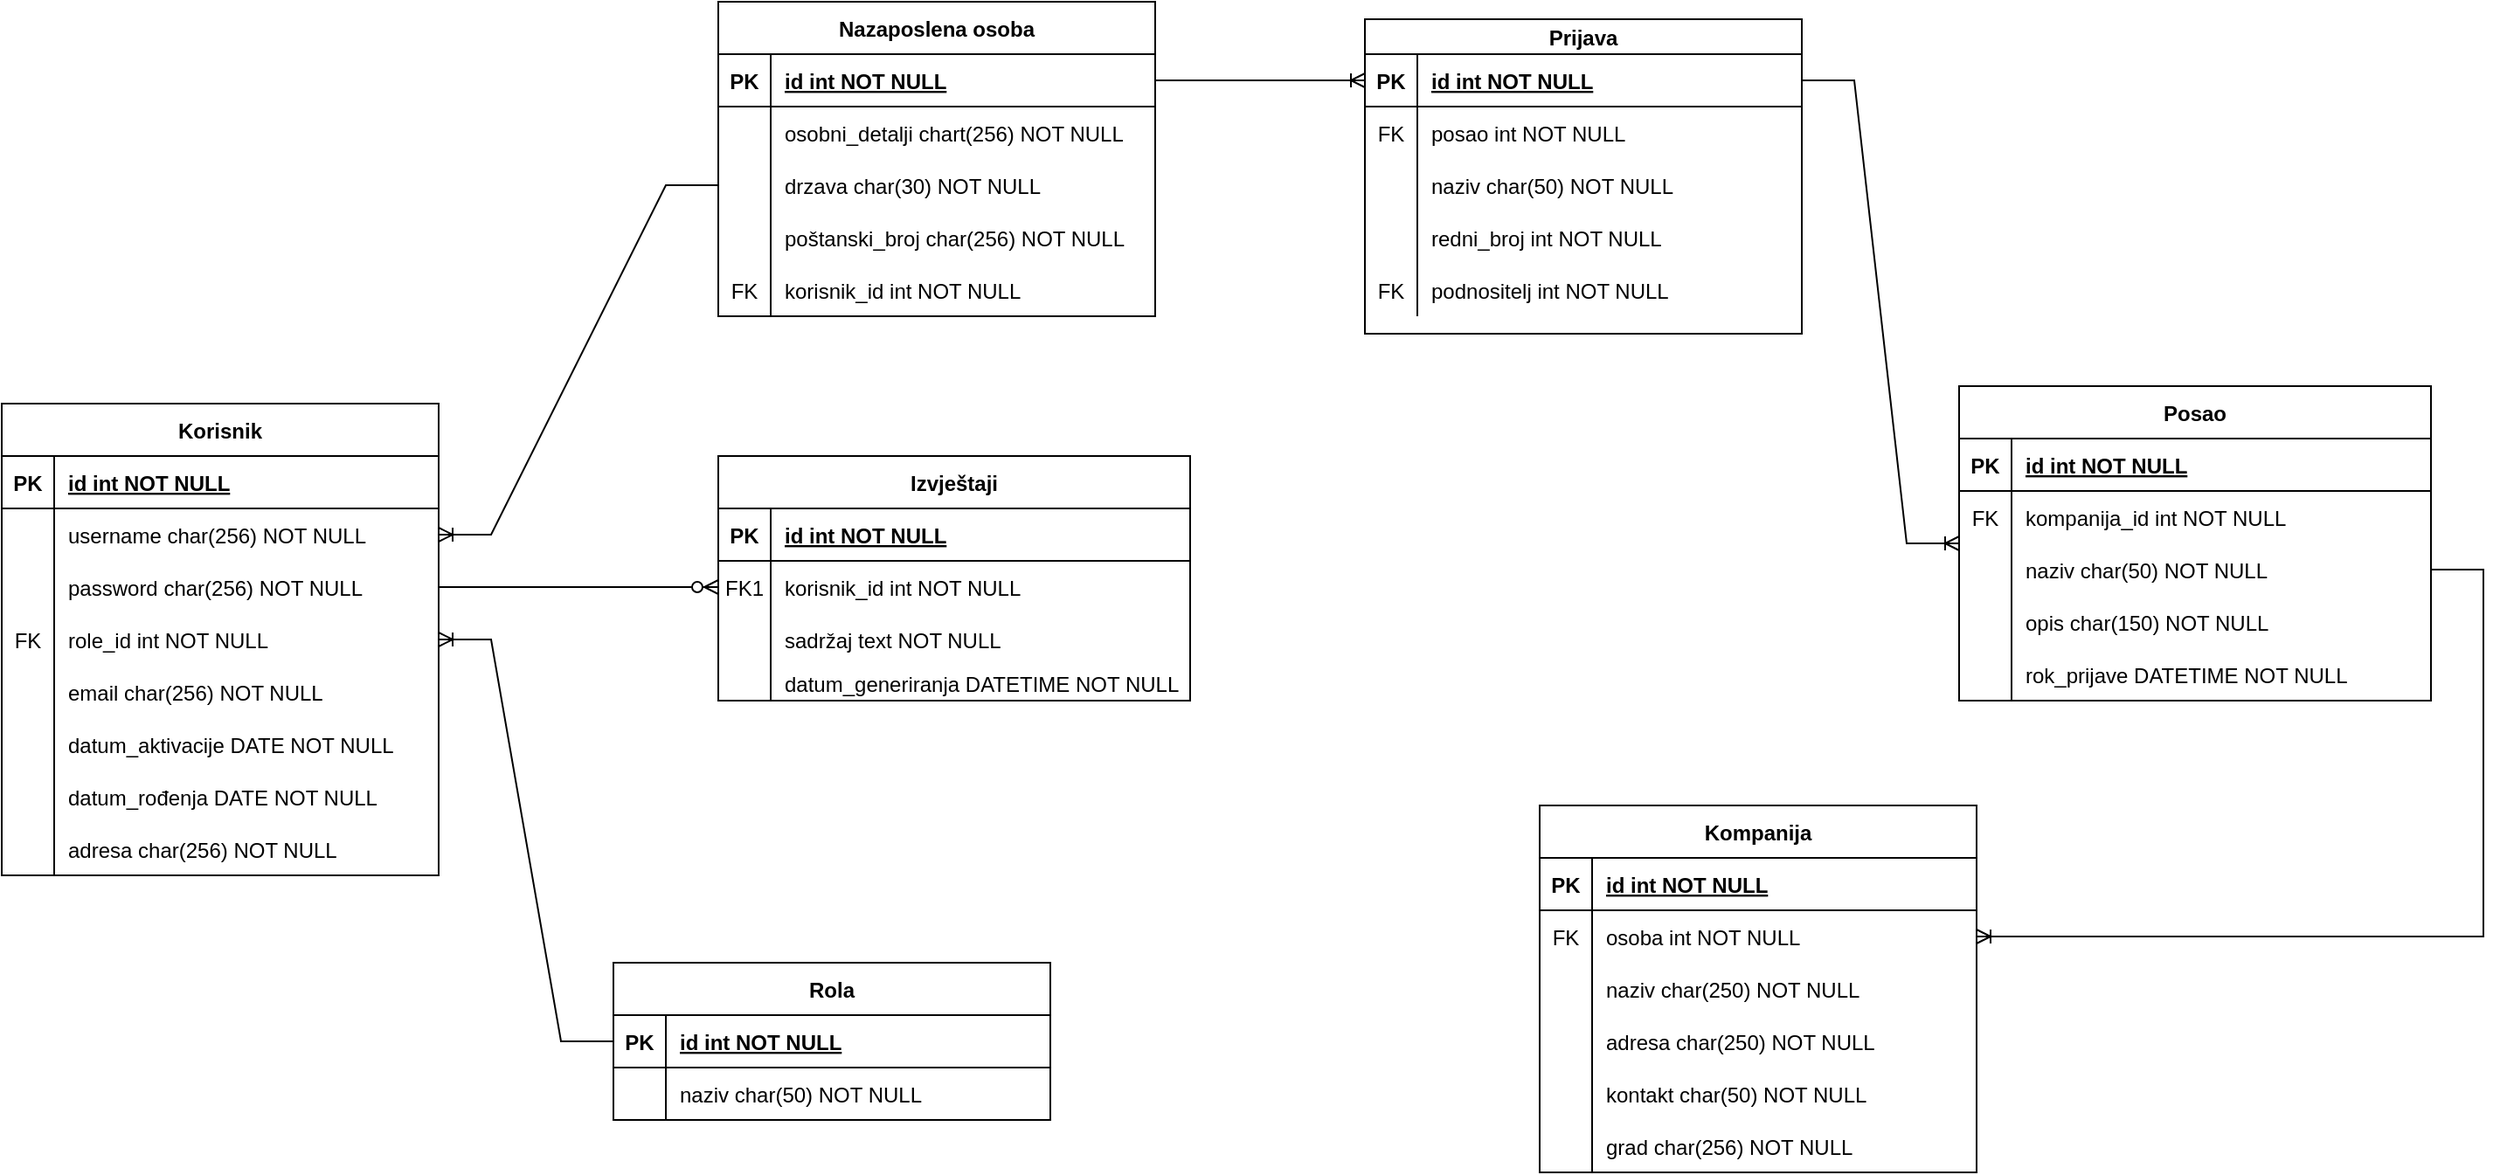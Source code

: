 <mxfile version="24.6.4" type="device">
  <diagram name="Page-1" id="9csiGRajn9hbeka8NCRL">
    <mxGraphModel dx="726" dy="986" grid="1" gridSize="10" guides="1" tooltips="1" connect="1" arrows="1" fold="1" page="1" pageScale="1" pageWidth="827" pageHeight="1169" math="0" shadow="0">
      <root>
        <mxCell id="0" />
        <mxCell id="1" parent="0" />
        <mxCell id="At3crt5vRcggLfKBgVWZ-40" value="Nazaposlena osoba" style="shape=table;startSize=30;container=1;collapsible=1;childLayout=tableLayout;fixedRows=1;rowLines=0;fontStyle=1;align=center;resizeLast=1;" parent="1" vertex="1">
          <mxGeometry x="500" y="20" width="250" height="180" as="geometry" />
        </mxCell>
        <mxCell id="At3crt5vRcggLfKBgVWZ-41" value="" style="shape=partialRectangle;collapsible=0;dropTarget=0;pointerEvents=0;fillColor=none;points=[[0,0.5],[1,0.5]];portConstraint=eastwest;top=0;left=0;right=0;bottom=1;" parent="At3crt5vRcggLfKBgVWZ-40" vertex="1">
          <mxGeometry y="30" width="250" height="30" as="geometry" />
        </mxCell>
        <mxCell id="At3crt5vRcggLfKBgVWZ-42" value="PK" style="shape=partialRectangle;overflow=hidden;connectable=0;fillColor=none;top=0;left=0;bottom=0;right=0;fontStyle=1;" parent="At3crt5vRcggLfKBgVWZ-41" vertex="1">
          <mxGeometry width="30" height="30" as="geometry">
            <mxRectangle width="30" height="30" as="alternateBounds" />
          </mxGeometry>
        </mxCell>
        <mxCell id="At3crt5vRcggLfKBgVWZ-43" value="id int NOT NULL " style="shape=partialRectangle;overflow=hidden;connectable=0;fillColor=none;top=0;left=0;bottom=0;right=0;align=left;spacingLeft=6;fontStyle=5;" parent="At3crt5vRcggLfKBgVWZ-41" vertex="1">
          <mxGeometry x="30" width="220" height="30" as="geometry">
            <mxRectangle width="220" height="30" as="alternateBounds" />
          </mxGeometry>
        </mxCell>
        <mxCell id="At3crt5vRcggLfKBgVWZ-47" value="" style="shape=partialRectangle;collapsible=0;dropTarget=0;pointerEvents=0;fillColor=none;points=[[0,0.5],[1,0.5]];portConstraint=eastwest;top=0;left=0;right=0;bottom=0;" parent="At3crt5vRcggLfKBgVWZ-40" vertex="1">
          <mxGeometry y="60" width="250" height="30" as="geometry" />
        </mxCell>
        <mxCell id="At3crt5vRcggLfKBgVWZ-48" value="" style="shape=partialRectangle;overflow=hidden;connectable=0;fillColor=none;top=0;left=0;bottom=0;right=0;" parent="At3crt5vRcggLfKBgVWZ-47" vertex="1">
          <mxGeometry width="30" height="30" as="geometry">
            <mxRectangle width="30" height="30" as="alternateBounds" />
          </mxGeometry>
        </mxCell>
        <mxCell id="At3crt5vRcggLfKBgVWZ-49" value="osobni_detalji chart(256) NOT NULL" style="shape=partialRectangle;overflow=hidden;connectable=0;fillColor=none;top=0;left=0;bottom=0;right=0;align=left;spacingLeft=6;" parent="At3crt5vRcggLfKBgVWZ-47" vertex="1">
          <mxGeometry x="30" width="220" height="30" as="geometry">
            <mxRectangle width="220" height="30" as="alternateBounds" />
          </mxGeometry>
        </mxCell>
        <mxCell id="At3crt5vRcggLfKBgVWZ-50" value="" style="shape=partialRectangle;collapsible=0;dropTarget=0;pointerEvents=0;fillColor=none;points=[[0,0.5],[1,0.5]];portConstraint=eastwest;top=0;left=0;right=0;bottom=0;" parent="At3crt5vRcggLfKBgVWZ-40" vertex="1">
          <mxGeometry y="90" width="250" height="30" as="geometry" />
        </mxCell>
        <mxCell id="At3crt5vRcggLfKBgVWZ-51" value="" style="shape=partialRectangle;overflow=hidden;connectable=0;fillColor=none;top=0;left=0;bottom=0;right=0;" parent="At3crt5vRcggLfKBgVWZ-50" vertex="1">
          <mxGeometry width="30" height="30" as="geometry">
            <mxRectangle width="30" height="30" as="alternateBounds" />
          </mxGeometry>
        </mxCell>
        <mxCell id="At3crt5vRcggLfKBgVWZ-52" value="drzava char(30) NOT NULL" style="shape=partialRectangle;overflow=hidden;connectable=0;fillColor=none;top=0;left=0;bottom=0;right=0;align=left;spacingLeft=6;" parent="At3crt5vRcggLfKBgVWZ-50" vertex="1">
          <mxGeometry x="30" width="220" height="30" as="geometry">
            <mxRectangle width="220" height="30" as="alternateBounds" />
          </mxGeometry>
        </mxCell>
        <mxCell id="At3crt5vRcggLfKBgVWZ-53" value="" style="shape=partialRectangle;collapsible=0;dropTarget=0;pointerEvents=0;fillColor=none;points=[[0,0.5],[1,0.5]];portConstraint=eastwest;top=0;left=0;right=0;bottom=0;" parent="At3crt5vRcggLfKBgVWZ-40" vertex="1">
          <mxGeometry y="120" width="250" height="30" as="geometry" />
        </mxCell>
        <mxCell id="At3crt5vRcggLfKBgVWZ-54" value="" style="shape=partialRectangle;overflow=hidden;connectable=0;fillColor=none;top=0;left=0;bottom=0;right=0;" parent="At3crt5vRcggLfKBgVWZ-53" vertex="1">
          <mxGeometry width="30" height="30" as="geometry">
            <mxRectangle width="30" height="30" as="alternateBounds" />
          </mxGeometry>
        </mxCell>
        <mxCell id="At3crt5vRcggLfKBgVWZ-55" value="poštanski_broj char(256) NOT NULL" style="shape=partialRectangle;overflow=hidden;connectable=0;fillColor=none;top=0;left=0;bottom=0;right=0;align=left;spacingLeft=6;" parent="At3crt5vRcggLfKBgVWZ-53" vertex="1">
          <mxGeometry x="30" width="220" height="30" as="geometry">
            <mxRectangle width="220" height="30" as="alternateBounds" />
          </mxGeometry>
        </mxCell>
        <mxCell id="mpTEsVhXXSaKrZPnNdgj-12" value="" style="shape=partialRectangle;collapsible=0;dropTarget=0;pointerEvents=0;fillColor=none;points=[[0,0.5],[1,0.5]];portConstraint=eastwest;top=0;left=0;right=0;bottom=0;" vertex="1" parent="At3crt5vRcggLfKBgVWZ-40">
          <mxGeometry y="150" width="250" height="30" as="geometry" />
        </mxCell>
        <mxCell id="mpTEsVhXXSaKrZPnNdgj-13" value="FK" style="shape=partialRectangle;overflow=hidden;connectable=0;fillColor=none;top=0;left=0;bottom=0;right=0;" vertex="1" parent="mpTEsVhXXSaKrZPnNdgj-12">
          <mxGeometry width="30" height="30" as="geometry">
            <mxRectangle width="30" height="30" as="alternateBounds" />
          </mxGeometry>
        </mxCell>
        <mxCell id="mpTEsVhXXSaKrZPnNdgj-14" value="korisnik_id int NOT NULL" style="shape=partialRectangle;overflow=hidden;connectable=0;fillColor=none;top=0;left=0;bottom=0;right=0;align=left;spacingLeft=6;" vertex="1" parent="mpTEsVhXXSaKrZPnNdgj-12">
          <mxGeometry x="30" width="220" height="30" as="geometry">
            <mxRectangle width="220" height="30" as="alternateBounds" />
          </mxGeometry>
        </mxCell>
        <mxCell id="At3crt5vRcggLfKBgVWZ-120" value="Izvještaji" style="shape=table;startSize=30;container=1;collapsible=1;childLayout=tableLayout;fixedRows=1;rowLines=0;fontStyle=1;align=center;resizeLast=1;" parent="1" vertex="1">
          <mxGeometry x="500" y="280" width="270" height="140" as="geometry" />
        </mxCell>
        <mxCell id="At3crt5vRcggLfKBgVWZ-121" value="" style="shape=partialRectangle;collapsible=0;dropTarget=0;pointerEvents=0;fillColor=none;points=[[0,0.5],[1,0.5]];portConstraint=eastwest;top=0;left=0;right=0;bottom=1;" parent="At3crt5vRcggLfKBgVWZ-120" vertex="1">
          <mxGeometry y="30" width="270" height="30" as="geometry" />
        </mxCell>
        <mxCell id="At3crt5vRcggLfKBgVWZ-122" value="PK" style="shape=partialRectangle;overflow=hidden;connectable=0;fillColor=none;top=0;left=0;bottom=0;right=0;fontStyle=1;" parent="At3crt5vRcggLfKBgVWZ-121" vertex="1">
          <mxGeometry width="30" height="30" as="geometry">
            <mxRectangle width="30" height="30" as="alternateBounds" />
          </mxGeometry>
        </mxCell>
        <mxCell id="At3crt5vRcggLfKBgVWZ-123" value="id int NOT NULL " style="shape=partialRectangle;overflow=hidden;connectable=0;fillColor=none;top=0;left=0;bottom=0;right=0;align=left;spacingLeft=6;fontStyle=5;" parent="At3crt5vRcggLfKBgVWZ-121" vertex="1">
          <mxGeometry x="30" width="240" height="30" as="geometry">
            <mxRectangle width="240" height="30" as="alternateBounds" />
          </mxGeometry>
        </mxCell>
        <mxCell id="At3crt5vRcggLfKBgVWZ-124" value="" style="shape=partialRectangle;collapsible=0;dropTarget=0;pointerEvents=0;fillColor=none;points=[[0,0.5],[1,0.5]];portConstraint=eastwest;top=0;left=0;right=0;bottom=0;" parent="At3crt5vRcggLfKBgVWZ-120" vertex="1">
          <mxGeometry y="60" width="270" height="30" as="geometry" />
        </mxCell>
        <mxCell id="At3crt5vRcggLfKBgVWZ-125" value="FK1" style="shape=partialRectangle;overflow=hidden;connectable=0;fillColor=none;top=0;left=0;bottom=0;right=0;" parent="At3crt5vRcggLfKBgVWZ-124" vertex="1">
          <mxGeometry width="30" height="30" as="geometry">
            <mxRectangle width="30" height="30" as="alternateBounds" />
          </mxGeometry>
        </mxCell>
        <mxCell id="At3crt5vRcggLfKBgVWZ-126" value="korisnik_id int NOT NULL" style="shape=partialRectangle;overflow=hidden;connectable=0;fillColor=none;top=0;left=0;bottom=0;right=0;align=left;spacingLeft=6;" parent="At3crt5vRcggLfKBgVWZ-124" vertex="1">
          <mxGeometry x="30" width="240" height="30" as="geometry">
            <mxRectangle width="240" height="30" as="alternateBounds" />
          </mxGeometry>
        </mxCell>
        <mxCell id="At3crt5vRcggLfKBgVWZ-127" value="" style="shape=partialRectangle;collapsible=0;dropTarget=0;pointerEvents=0;fillColor=none;points=[[0,0.5],[1,0.5]];portConstraint=eastwest;top=0;left=0;right=0;bottom=0;" parent="At3crt5vRcggLfKBgVWZ-120" vertex="1">
          <mxGeometry y="90" width="270" height="30" as="geometry" />
        </mxCell>
        <mxCell id="At3crt5vRcggLfKBgVWZ-128" value="" style="shape=partialRectangle;overflow=hidden;connectable=0;fillColor=none;top=0;left=0;bottom=0;right=0;" parent="At3crt5vRcggLfKBgVWZ-127" vertex="1">
          <mxGeometry width="30" height="30" as="geometry">
            <mxRectangle width="30" height="30" as="alternateBounds" />
          </mxGeometry>
        </mxCell>
        <mxCell id="At3crt5vRcggLfKBgVWZ-129" value="sadržaj text NOT NULL" style="shape=partialRectangle;overflow=hidden;connectable=0;fillColor=none;top=0;left=0;bottom=0;right=0;align=left;spacingLeft=6;" parent="At3crt5vRcggLfKBgVWZ-127" vertex="1">
          <mxGeometry x="30" width="240" height="30" as="geometry">
            <mxRectangle width="240" height="30" as="alternateBounds" />
          </mxGeometry>
        </mxCell>
        <mxCell id="At3crt5vRcggLfKBgVWZ-292" value="" style="shape=partialRectangle;collapsible=0;dropTarget=0;pointerEvents=0;fillColor=none;points=[[0,0.5],[1,0.5]];portConstraint=eastwest;top=0;left=0;right=0;bottom=0;" parent="At3crt5vRcggLfKBgVWZ-120" vertex="1">
          <mxGeometry y="120" width="270" height="20" as="geometry" />
        </mxCell>
        <mxCell id="At3crt5vRcggLfKBgVWZ-293" value="" style="shape=partialRectangle;overflow=hidden;connectable=0;fillColor=none;top=0;left=0;bottom=0;right=0;" parent="At3crt5vRcggLfKBgVWZ-292" vertex="1">
          <mxGeometry width="30" height="20" as="geometry">
            <mxRectangle width="30" height="20" as="alternateBounds" />
          </mxGeometry>
        </mxCell>
        <mxCell id="At3crt5vRcggLfKBgVWZ-294" value="datum_generiranja DATETIME NOT NULL" style="shape=partialRectangle;overflow=hidden;connectable=0;fillColor=none;top=0;left=0;bottom=0;right=0;align=left;spacingLeft=6;" parent="At3crt5vRcggLfKBgVWZ-292" vertex="1">
          <mxGeometry x="30" width="240" height="20" as="geometry">
            <mxRectangle width="240" height="20" as="alternateBounds" />
          </mxGeometry>
        </mxCell>
        <mxCell id="At3crt5vRcggLfKBgVWZ-145" value="" style="edgeStyle=entityRelationEdgeStyle;fontSize=12;html=1;endArrow=ERoneToMany;rounded=0;exitX=1;exitY=0.5;exitDx=0;exitDy=0;entryX=0;entryY=0.5;entryDx=0;entryDy=0;" parent="1" source="At3crt5vRcggLfKBgVWZ-102" edge="1" target="At3crt5vRcggLfKBgVWZ-256">
          <mxGeometry width="100" height="100" relative="1" as="geometry">
            <mxPoint x="1080" y="134.47" as="sourcePoint" />
            <mxPoint x="1280" y="65" as="targetPoint" />
          </mxGeometry>
        </mxCell>
        <mxCell id="At3crt5vRcggLfKBgVWZ-146" value="Rola" style="shape=table;startSize=30;container=1;collapsible=1;childLayout=tableLayout;fixedRows=1;rowLines=0;fontStyle=1;align=center;resizeLast=1;" parent="1" vertex="1">
          <mxGeometry x="440" y="570" width="250" height="90" as="geometry" />
        </mxCell>
        <mxCell id="At3crt5vRcggLfKBgVWZ-147" value="" style="shape=partialRectangle;collapsible=0;dropTarget=0;pointerEvents=0;fillColor=none;points=[[0,0.5],[1,0.5]];portConstraint=eastwest;top=0;left=0;right=0;bottom=1;" parent="At3crt5vRcggLfKBgVWZ-146" vertex="1">
          <mxGeometry y="30" width="250" height="30" as="geometry" />
        </mxCell>
        <mxCell id="At3crt5vRcggLfKBgVWZ-148" value="PK" style="shape=partialRectangle;overflow=hidden;connectable=0;fillColor=none;top=0;left=0;bottom=0;right=0;fontStyle=1;" parent="At3crt5vRcggLfKBgVWZ-147" vertex="1">
          <mxGeometry width="30" height="30" as="geometry">
            <mxRectangle width="30" height="30" as="alternateBounds" />
          </mxGeometry>
        </mxCell>
        <mxCell id="At3crt5vRcggLfKBgVWZ-149" value="id int NOT NULL " style="shape=partialRectangle;overflow=hidden;connectable=0;fillColor=none;top=0;left=0;bottom=0;right=0;align=left;spacingLeft=6;fontStyle=5;" parent="At3crt5vRcggLfKBgVWZ-147" vertex="1">
          <mxGeometry x="30" width="220" height="30" as="geometry">
            <mxRectangle width="220" height="30" as="alternateBounds" />
          </mxGeometry>
        </mxCell>
        <mxCell id="At3crt5vRcggLfKBgVWZ-150" value="" style="shape=partialRectangle;collapsible=0;dropTarget=0;pointerEvents=0;fillColor=none;points=[[0,0.5],[1,0.5]];portConstraint=eastwest;top=0;left=0;right=0;bottom=0;" parent="At3crt5vRcggLfKBgVWZ-146" vertex="1">
          <mxGeometry y="60" width="250" height="30" as="geometry" />
        </mxCell>
        <mxCell id="At3crt5vRcggLfKBgVWZ-151" value="" style="shape=partialRectangle;overflow=hidden;connectable=0;fillColor=none;top=0;left=0;bottom=0;right=0;" parent="At3crt5vRcggLfKBgVWZ-150" vertex="1">
          <mxGeometry width="30" height="30" as="geometry">
            <mxRectangle width="30" height="30" as="alternateBounds" />
          </mxGeometry>
        </mxCell>
        <mxCell id="At3crt5vRcggLfKBgVWZ-152" value="naziv char(50) NOT NULL" style="shape=partialRectangle;overflow=hidden;connectable=0;fillColor=none;top=0;left=0;bottom=0;right=0;align=left;spacingLeft=6;" parent="At3crt5vRcggLfKBgVWZ-150" vertex="1">
          <mxGeometry x="30" width="220" height="30" as="geometry">
            <mxRectangle width="220" height="30" as="alternateBounds" />
          </mxGeometry>
        </mxCell>
        <mxCell id="At3crt5vRcggLfKBgVWZ-153" value="" style="edgeStyle=entityRelationEdgeStyle;fontSize=12;html=1;endArrow=ERoneToMany;rounded=0;exitX=1;exitY=0.5;exitDx=0;exitDy=0;entryX=0;entryY=0.5;entryDx=0;entryDy=0;" parent="1" source="At3crt5vRcggLfKBgVWZ-41" target="At3crt5vRcggLfKBgVWZ-102" edge="1">
          <mxGeometry width="100" height="100" relative="1" as="geometry">
            <mxPoint x="680" y="280" as="sourcePoint" />
            <mxPoint x="780" y="180" as="targetPoint" />
          </mxGeometry>
        </mxCell>
        <mxCell id="At3crt5vRcggLfKBgVWZ-154" value="" style="edgeStyle=entityRelationEdgeStyle;fontSize=12;html=1;endArrow=ERoneToMany;rounded=0;entryX=1;entryY=0.5;entryDx=0;entryDy=0;" parent="1" source="At3crt5vRcggLfKBgVWZ-147" target="At3crt5vRcggLfKBgVWZ-82" edge="1">
          <mxGeometry width="100" height="100" relative="1" as="geometry">
            <mxPoint x="680" y="320" as="sourcePoint" />
            <mxPoint x="470" y="270" as="targetPoint" />
          </mxGeometry>
        </mxCell>
        <mxCell id="At3crt5vRcggLfKBgVWZ-160" value="" style="edgeStyle=entityRelationEdgeStyle;fontSize=12;html=1;endArrow=ERoneToMany;rounded=0;entryX=1;entryY=0.5;entryDx=0;entryDy=0;exitX=0;exitY=0.5;exitDx=0;exitDy=0;" parent="1" source="At3crt5vRcggLfKBgVWZ-50" target="At3crt5vRcggLfKBgVWZ-76" edge="1">
          <mxGeometry width="100" height="100" relative="1" as="geometry">
            <mxPoint x="350" y="270" as="sourcePoint" />
            <mxPoint x="450" y="170" as="targetPoint" />
          </mxGeometry>
        </mxCell>
        <mxCell id="At3crt5vRcggLfKBgVWZ-256" value="Posao" style="shape=table;startSize=30;container=1;collapsible=1;childLayout=tableLayout;fixedRows=1;rowLines=0;fontStyle=1;align=center;resizeLast=1;" parent="1" vertex="1">
          <mxGeometry x="1210" y="240" width="270" height="180" as="geometry" />
        </mxCell>
        <mxCell id="At3crt5vRcggLfKBgVWZ-257" value="" style="shape=partialRectangle;collapsible=0;dropTarget=0;pointerEvents=0;fillColor=none;points=[[0,0.5],[1,0.5]];portConstraint=eastwest;top=0;left=0;right=0;bottom=1;" parent="At3crt5vRcggLfKBgVWZ-256" vertex="1">
          <mxGeometry y="30" width="270" height="30" as="geometry" />
        </mxCell>
        <mxCell id="At3crt5vRcggLfKBgVWZ-258" value="PK" style="shape=partialRectangle;overflow=hidden;connectable=0;fillColor=none;top=0;left=0;bottom=0;right=0;fontStyle=1;" parent="At3crt5vRcggLfKBgVWZ-257" vertex="1">
          <mxGeometry width="30" height="30" as="geometry">
            <mxRectangle width="30" height="30" as="alternateBounds" />
          </mxGeometry>
        </mxCell>
        <mxCell id="At3crt5vRcggLfKBgVWZ-259" value="id int NOT NULL " style="shape=partialRectangle;overflow=hidden;connectable=0;fillColor=none;top=0;left=0;bottom=0;right=0;align=left;spacingLeft=6;fontStyle=5;" parent="At3crt5vRcggLfKBgVWZ-257" vertex="1">
          <mxGeometry x="30" width="240" height="30" as="geometry">
            <mxRectangle width="240" height="30" as="alternateBounds" />
          </mxGeometry>
        </mxCell>
        <mxCell id="At3crt5vRcggLfKBgVWZ-260" value="" style="shape=partialRectangle;collapsible=0;dropTarget=0;pointerEvents=0;fillColor=none;points=[[0,0.5],[1,0.5]];portConstraint=eastwest;top=0;left=0;right=0;bottom=0;" parent="At3crt5vRcggLfKBgVWZ-256" vertex="1">
          <mxGeometry y="60" width="270" height="30" as="geometry" />
        </mxCell>
        <mxCell id="At3crt5vRcggLfKBgVWZ-261" value="FK" style="shape=partialRectangle;overflow=hidden;connectable=0;fillColor=none;top=0;left=0;bottom=0;right=0;" parent="At3crt5vRcggLfKBgVWZ-260" vertex="1">
          <mxGeometry width="30" height="30" as="geometry">
            <mxRectangle width="30" height="30" as="alternateBounds" />
          </mxGeometry>
        </mxCell>
        <mxCell id="At3crt5vRcggLfKBgVWZ-262" value="kompanija_id int NOT NULL" style="shape=partialRectangle;overflow=hidden;connectable=0;fillColor=none;top=0;left=0;bottom=0;right=0;align=left;spacingLeft=6;" parent="At3crt5vRcggLfKBgVWZ-260" vertex="1">
          <mxGeometry x="30" width="240" height="30" as="geometry">
            <mxRectangle width="240" height="30" as="alternateBounds" />
          </mxGeometry>
        </mxCell>
        <mxCell id="At3crt5vRcggLfKBgVWZ-263" value="" style="shape=partialRectangle;collapsible=0;dropTarget=0;pointerEvents=0;fillColor=none;points=[[0,0.5],[1,0.5]];portConstraint=eastwest;top=0;left=0;right=0;bottom=0;" parent="At3crt5vRcggLfKBgVWZ-256" vertex="1">
          <mxGeometry y="90" width="270" height="30" as="geometry" />
        </mxCell>
        <mxCell id="At3crt5vRcggLfKBgVWZ-264" value="" style="shape=partialRectangle;overflow=hidden;connectable=0;fillColor=none;top=0;left=0;bottom=0;right=0;" parent="At3crt5vRcggLfKBgVWZ-263" vertex="1">
          <mxGeometry width="30" height="30" as="geometry">
            <mxRectangle width="30" height="30" as="alternateBounds" />
          </mxGeometry>
        </mxCell>
        <mxCell id="At3crt5vRcggLfKBgVWZ-265" value="naziv char(50) NOT NULL" style="shape=partialRectangle;overflow=hidden;connectable=0;fillColor=none;top=0;left=0;bottom=0;right=0;align=left;spacingLeft=6;" parent="At3crt5vRcggLfKBgVWZ-263" vertex="1">
          <mxGeometry x="30" width="240" height="30" as="geometry">
            <mxRectangle width="240" height="30" as="alternateBounds" />
          </mxGeometry>
        </mxCell>
        <mxCell id="At3crt5vRcggLfKBgVWZ-266" value="" style="shape=partialRectangle;collapsible=0;dropTarget=0;pointerEvents=0;fillColor=none;points=[[0,0.5],[1,0.5]];portConstraint=eastwest;top=0;left=0;right=0;bottom=0;" parent="At3crt5vRcggLfKBgVWZ-256" vertex="1">
          <mxGeometry y="120" width="270" height="30" as="geometry" />
        </mxCell>
        <mxCell id="At3crt5vRcggLfKBgVWZ-267" value="" style="shape=partialRectangle;overflow=hidden;connectable=0;fillColor=none;top=0;left=0;bottom=0;right=0;" parent="At3crt5vRcggLfKBgVWZ-266" vertex="1">
          <mxGeometry width="30" height="30" as="geometry">
            <mxRectangle width="30" height="30" as="alternateBounds" />
          </mxGeometry>
        </mxCell>
        <mxCell id="At3crt5vRcggLfKBgVWZ-268" value="opis char(150) NOT NULL" style="shape=partialRectangle;overflow=hidden;connectable=0;fillColor=none;top=0;left=0;bottom=0;right=0;align=left;spacingLeft=6;" parent="At3crt5vRcggLfKBgVWZ-266" vertex="1">
          <mxGeometry x="30" width="240" height="30" as="geometry">
            <mxRectangle width="240" height="30" as="alternateBounds" />
          </mxGeometry>
        </mxCell>
        <mxCell id="At3crt5vRcggLfKBgVWZ-272" value="" style="shape=partialRectangle;collapsible=0;dropTarget=0;pointerEvents=0;fillColor=none;points=[[0,0.5],[1,0.5]];portConstraint=eastwest;top=0;left=0;right=0;bottom=0;" parent="At3crt5vRcggLfKBgVWZ-256" vertex="1">
          <mxGeometry y="150" width="270" height="30" as="geometry" />
        </mxCell>
        <mxCell id="At3crt5vRcggLfKBgVWZ-273" value="" style="shape=partialRectangle;overflow=hidden;connectable=0;fillColor=none;top=0;left=0;bottom=0;right=0;" parent="At3crt5vRcggLfKBgVWZ-272" vertex="1">
          <mxGeometry width="30" height="30" as="geometry">
            <mxRectangle width="30" height="30" as="alternateBounds" />
          </mxGeometry>
        </mxCell>
        <mxCell id="At3crt5vRcggLfKBgVWZ-274" value="rok_prijave DATETIME NOT NULL" style="shape=partialRectangle;overflow=hidden;connectable=0;fillColor=none;top=0;left=0;bottom=0;right=0;align=left;spacingLeft=6;" parent="At3crt5vRcggLfKBgVWZ-272" vertex="1">
          <mxGeometry x="30" width="240" height="30" as="geometry">
            <mxRectangle width="240" height="30" as="alternateBounds" />
          </mxGeometry>
        </mxCell>
        <mxCell id="At3crt5vRcggLfKBgVWZ-275" value="Kompanija" style="shape=table;startSize=30;container=1;collapsible=1;childLayout=tableLayout;fixedRows=1;rowLines=0;fontStyle=1;align=center;resizeLast=1;" parent="1" vertex="1">
          <mxGeometry x="970" y="480" width="250" height="210" as="geometry" />
        </mxCell>
        <mxCell id="At3crt5vRcggLfKBgVWZ-276" value="" style="shape=partialRectangle;collapsible=0;dropTarget=0;pointerEvents=0;fillColor=none;points=[[0,0.5],[1,0.5]];portConstraint=eastwest;top=0;left=0;right=0;bottom=1;" parent="At3crt5vRcggLfKBgVWZ-275" vertex="1">
          <mxGeometry y="30" width="250" height="30" as="geometry" />
        </mxCell>
        <mxCell id="At3crt5vRcggLfKBgVWZ-277" value="PK" style="shape=partialRectangle;overflow=hidden;connectable=0;fillColor=none;top=0;left=0;bottom=0;right=0;fontStyle=1;" parent="At3crt5vRcggLfKBgVWZ-276" vertex="1">
          <mxGeometry width="30" height="30" as="geometry">
            <mxRectangle width="30" height="30" as="alternateBounds" />
          </mxGeometry>
        </mxCell>
        <mxCell id="At3crt5vRcggLfKBgVWZ-278" value="id int NOT NULL " style="shape=partialRectangle;overflow=hidden;connectable=0;fillColor=none;top=0;left=0;bottom=0;right=0;align=left;spacingLeft=6;fontStyle=5;" parent="At3crt5vRcggLfKBgVWZ-276" vertex="1">
          <mxGeometry x="30" width="220" height="30" as="geometry">
            <mxRectangle width="220" height="30" as="alternateBounds" />
          </mxGeometry>
        </mxCell>
        <mxCell id="At3crt5vRcggLfKBgVWZ-279" value="" style="shape=partialRectangle;collapsible=0;dropTarget=0;pointerEvents=0;fillColor=none;points=[[0,0.5],[1,0.5]];portConstraint=eastwest;top=0;left=0;right=0;bottom=0;" parent="At3crt5vRcggLfKBgVWZ-275" vertex="1">
          <mxGeometry y="60" width="250" height="30" as="geometry" />
        </mxCell>
        <mxCell id="At3crt5vRcggLfKBgVWZ-280" value="FK" style="shape=partialRectangle;overflow=hidden;connectable=0;fillColor=none;top=0;left=0;bottom=0;right=0;" parent="At3crt5vRcggLfKBgVWZ-279" vertex="1">
          <mxGeometry width="30" height="30" as="geometry">
            <mxRectangle width="30" height="30" as="alternateBounds" />
          </mxGeometry>
        </mxCell>
        <mxCell id="At3crt5vRcggLfKBgVWZ-281" value="osoba int NOT NULL" style="shape=partialRectangle;overflow=hidden;connectable=0;fillColor=none;top=0;left=0;bottom=0;right=0;align=left;spacingLeft=6;" parent="At3crt5vRcggLfKBgVWZ-279" vertex="1">
          <mxGeometry x="30" width="220" height="30" as="geometry">
            <mxRectangle width="220" height="30" as="alternateBounds" />
          </mxGeometry>
        </mxCell>
        <mxCell id="At3crt5vRcggLfKBgVWZ-282" value="" style="shape=partialRectangle;collapsible=0;dropTarget=0;pointerEvents=0;fillColor=none;points=[[0,0.5],[1,0.5]];portConstraint=eastwest;top=0;left=0;right=0;bottom=0;" parent="At3crt5vRcggLfKBgVWZ-275" vertex="1">
          <mxGeometry y="90" width="250" height="30" as="geometry" />
        </mxCell>
        <mxCell id="At3crt5vRcggLfKBgVWZ-283" value="" style="shape=partialRectangle;overflow=hidden;connectable=0;fillColor=none;top=0;left=0;bottom=0;right=0;" parent="At3crt5vRcggLfKBgVWZ-282" vertex="1">
          <mxGeometry width="30" height="30" as="geometry">
            <mxRectangle width="30" height="30" as="alternateBounds" />
          </mxGeometry>
        </mxCell>
        <mxCell id="At3crt5vRcggLfKBgVWZ-284" value="naziv char(250) NOT NULL" style="shape=partialRectangle;overflow=hidden;connectable=0;fillColor=none;top=0;left=0;bottom=0;right=0;align=left;spacingLeft=6;" parent="At3crt5vRcggLfKBgVWZ-282" vertex="1">
          <mxGeometry x="30" width="220" height="30" as="geometry">
            <mxRectangle width="220" height="30" as="alternateBounds" />
          </mxGeometry>
        </mxCell>
        <mxCell id="mpTEsVhXXSaKrZPnNdgj-19" value="" style="shape=partialRectangle;collapsible=0;dropTarget=0;pointerEvents=0;fillColor=none;points=[[0,0.5],[1,0.5]];portConstraint=eastwest;top=0;left=0;right=0;bottom=0;" vertex="1" parent="At3crt5vRcggLfKBgVWZ-275">
          <mxGeometry y="120" width="250" height="30" as="geometry" />
        </mxCell>
        <mxCell id="mpTEsVhXXSaKrZPnNdgj-20" value="" style="shape=partialRectangle;overflow=hidden;connectable=0;fillColor=none;top=0;left=0;bottom=0;right=0;" vertex="1" parent="mpTEsVhXXSaKrZPnNdgj-19">
          <mxGeometry width="30" height="30" as="geometry">
            <mxRectangle width="30" height="30" as="alternateBounds" />
          </mxGeometry>
        </mxCell>
        <mxCell id="mpTEsVhXXSaKrZPnNdgj-21" value="adresa char(250) NOT NULL" style="shape=partialRectangle;overflow=hidden;connectable=0;fillColor=none;top=0;left=0;bottom=0;right=0;align=left;spacingLeft=6;" vertex="1" parent="mpTEsVhXXSaKrZPnNdgj-19">
          <mxGeometry x="30" width="220" height="30" as="geometry">
            <mxRectangle width="220" height="30" as="alternateBounds" />
          </mxGeometry>
        </mxCell>
        <mxCell id="mpTEsVhXXSaKrZPnNdgj-22" value="" style="shape=partialRectangle;collapsible=0;dropTarget=0;pointerEvents=0;fillColor=none;points=[[0,0.5],[1,0.5]];portConstraint=eastwest;top=0;left=0;right=0;bottom=0;" vertex="1" parent="At3crt5vRcggLfKBgVWZ-275">
          <mxGeometry y="150" width="250" height="30" as="geometry" />
        </mxCell>
        <mxCell id="mpTEsVhXXSaKrZPnNdgj-23" value="" style="shape=partialRectangle;overflow=hidden;connectable=0;fillColor=none;top=0;left=0;bottom=0;right=0;" vertex="1" parent="mpTEsVhXXSaKrZPnNdgj-22">
          <mxGeometry width="30" height="30" as="geometry">
            <mxRectangle width="30" height="30" as="alternateBounds" />
          </mxGeometry>
        </mxCell>
        <mxCell id="mpTEsVhXXSaKrZPnNdgj-24" value="kontakt char(50) NOT NULL" style="shape=partialRectangle;overflow=hidden;connectable=0;fillColor=none;top=0;left=0;bottom=0;right=0;align=left;spacingLeft=6;" vertex="1" parent="mpTEsVhXXSaKrZPnNdgj-22">
          <mxGeometry x="30" width="220" height="30" as="geometry">
            <mxRectangle width="220" height="30" as="alternateBounds" />
          </mxGeometry>
        </mxCell>
        <mxCell id="mpTEsVhXXSaKrZPnNdgj-25" value="" style="shape=partialRectangle;collapsible=0;dropTarget=0;pointerEvents=0;fillColor=none;points=[[0,0.5],[1,0.5]];portConstraint=eastwest;top=0;left=0;right=0;bottom=0;" vertex="1" parent="At3crt5vRcggLfKBgVWZ-275">
          <mxGeometry y="180" width="250" height="30" as="geometry" />
        </mxCell>
        <mxCell id="mpTEsVhXXSaKrZPnNdgj-26" value="" style="shape=partialRectangle;overflow=hidden;connectable=0;fillColor=none;top=0;left=0;bottom=0;right=0;" vertex="1" parent="mpTEsVhXXSaKrZPnNdgj-25">
          <mxGeometry width="30" height="30" as="geometry">
            <mxRectangle width="30" height="30" as="alternateBounds" />
          </mxGeometry>
        </mxCell>
        <mxCell id="mpTEsVhXXSaKrZPnNdgj-27" value="grad char(256) NOT NULL" style="shape=partialRectangle;overflow=hidden;connectable=0;fillColor=none;top=0;left=0;bottom=0;right=0;align=left;spacingLeft=6;" vertex="1" parent="mpTEsVhXXSaKrZPnNdgj-25">
          <mxGeometry x="30" width="220" height="30" as="geometry">
            <mxRectangle width="220" height="30" as="alternateBounds" />
          </mxGeometry>
        </mxCell>
        <mxCell id="At3crt5vRcggLfKBgVWZ-287" value="" style="edgeStyle=entityRelationEdgeStyle;fontSize=12;html=1;endArrow=ERoneToMany;rounded=0;entryX=1;entryY=0.5;entryDx=0;entryDy=0;" parent="1" source="At3crt5vRcggLfKBgVWZ-263" target="At3crt5vRcggLfKBgVWZ-279" edge="1">
          <mxGeometry width="100" height="100" relative="1" as="geometry">
            <mxPoint x="1400" y="300" as="sourcePoint" />
            <mxPoint x="1540" y="300" as="targetPoint" />
            <Array as="points">
              <mxPoint x="1510" y="290" />
              <mxPoint x="1550" y="210" />
            </Array>
          </mxGeometry>
        </mxCell>
        <mxCell id="At3crt5vRcggLfKBgVWZ-290" value="" style="edgeStyle=entityRelationEdgeStyle;fontSize=12;html=1;endArrow=ERzeroToMany;endFill=1;rounded=0;exitX=1;exitY=0.5;exitDx=0;exitDy=0;entryX=0;entryY=0.5;entryDx=0;entryDy=0;" parent="1" edge="1" target="At3crt5vRcggLfKBgVWZ-124" source="At3crt5vRcggLfKBgVWZ-79">
          <mxGeometry width="100" height="100" relative="1" as="geometry">
            <mxPoint x="310.0" y="350" as="sourcePoint" />
            <mxPoint x="749.25" y="525.02" as="targetPoint" />
          </mxGeometry>
        </mxCell>
        <mxCell id="At3crt5vRcggLfKBgVWZ-72" value="Korisnik" style="shape=table;startSize=30;container=1;collapsible=1;childLayout=tableLayout;fixedRows=1;rowLines=0;fontStyle=1;align=center;resizeLast=1;" parent="1" vertex="1">
          <mxGeometry x="90" y="250" width="250" height="270" as="geometry" />
        </mxCell>
        <mxCell id="At3crt5vRcggLfKBgVWZ-73" value="" style="shape=partialRectangle;collapsible=0;dropTarget=0;pointerEvents=0;fillColor=none;points=[[0,0.5],[1,0.5]];portConstraint=eastwest;top=0;left=0;right=0;bottom=1;" parent="At3crt5vRcggLfKBgVWZ-72" vertex="1">
          <mxGeometry y="30" width="250" height="30" as="geometry" />
        </mxCell>
        <mxCell id="At3crt5vRcggLfKBgVWZ-74" value="PK" style="shape=partialRectangle;overflow=hidden;connectable=0;fillColor=none;top=0;left=0;bottom=0;right=0;fontStyle=1;" parent="At3crt5vRcggLfKBgVWZ-73" vertex="1">
          <mxGeometry width="30" height="30" as="geometry">
            <mxRectangle width="30" height="30" as="alternateBounds" />
          </mxGeometry>
        </mxCell>
        <mxCell id="At3crt5vRcggLfKBgVWZ-75" value="id int NOT NULL " style="shape=partialRectangle;overflow=hidden;connectable=0;fillColor=none;top=0;left=0;bottom=0;right=0;align=left;spacingLeft=6;fontStyle=5;" parent="At3crt5vRcggLfKBgVWZ-73" vertex="1">
          <mxGeometry x="30" width="220" height="30" as="geometry">
            <mxRectangle width="220" height="30" as="alternateBounds" />
          </mxGeometry>
        </mxCell>
        <mxCell id="At3crt5vRcggLfKBgVWZ-76" value="" style="shape=partialRectangle;collapsible=0;dropTarget=0;pointerEvents=0;fillColor=none;points=[[0,0.5],[1,0.5]];portConstraint=eastwest;top=0;left=0;right=0;bottom=0;" parent="At3crt5vRcggLfKBgVWZ-72" vertex="1">
          <mxGeometry y="60" width="250" height="30" as="geometry" />
        </mxCell>
        <mxCell id="At3crt5vRcggLfKBgVWZ-77" value="" style="shape=partialRectangle;overflow=hidden;connectable=0;fillColor=none;top=0;left=0;bottom=0;right=0;" parent="At3crt5vRcggLfKBgVWZ-76" vertex="1">
          <mxGeometry width="30" height="30" as="geometry">
            <mxRectangle width="30" height="30" as="alternateBounds" />
          </mxGeometry>
        </mxCell>
        <mxCell id="At3crt5vRcggLfKBgVWZ-78" value="username char(256) NOT NULL" style="shape=partialRectangle;overflow=hidden;connectable=0;fillColor=none;top=0;left=0;bottom=0;right=0;align=left;spacingLeft=6;" parent="At3crt5vRcggLfKBgVWZ-76" vertex="1">
          <mxGeometry x="30" width="220" height="30" as="geometry">
            <mxRectangle width="220" height="30" as="alternateBounds" />
          </mxGeometry>
        </mxCell>
        <mxCell id="At3crt5vRcggLfKBgVWZ-79" value="" style="shape=partialRectangle;collapsible=0;dropTarget=0;pointerEvents=0;fillColor=none;points=[[0,0.5],[1,0.5]];portConstraint=eastwest;top=0;left=0;right=0;bottom=0;" parent="At3crt5vRcggLfKBgVWZ-72" vertex="1">
          <mxGeometry y="90" width="250" height="30" as="geometry" />
        </mxCell>
        <mxCell id="At3crt5vRcggLfKBgVWZ-80" value="" style="shape=partialRectangle;overflow=hidden;connectable=0;fillColor=none;top=0;left=0;bottom=0;right=0;" parent="At3crt5vRcggLfKBgVWZ-79" vertex="1">
          <mxGeometry width="30" height="30" as="geometry">
            <mxRectangle width="30" height="30" as="alternateBounds" />
          </mxGeometry>
        </mxCell>
        <mxCell id="At3crt5vRcggLfKBgVWZ-81" value="password char(256) NOT NULL" style="shape=partialRectangle;overflow=hidden;connectable=0;fillColor=none;top=0;left=0;bottom=0;right=0;align=left;spacingLeft=6;" parent="At3crt5vRcggLfKBgVWZ-79" vertex="1">
          <mxGeometry x="30" width="220" height="30" as="geometry">
            <mxRectangle width="220" height="30" as="alternateBounds" />
          </mxGeometry>
        </mxCell>
        <mxCell id="At3crt5vRcggLfKBgVWZ-82" value="" style="shape=partialRectangle;collapsible=0;dropTarget=0;pointerEvents=0;fillColor=none;points=[[0,0.5],[1,0.5]];portConstraint=eastwest;top=0;left=0;right=0;bottom=0;" parent="At3crt5vRcggLfKBgVWZ-72" vertex="1">
          <mxGeometry y="120" width="250" height="30" as="geometry" />
        </mxCell>
        <mxCell id="At3crt5vRcggLfKBgVWZ-83" value="FK" style="shape=partialRectangle;overflow=hidden;connectable=0;fillColor=none;top=0;left=0;bottom=0;right=0;" parent="At3crt5vRcggLfKBgVWZ-82" vertex="1">
          <mxGeometry width="30" height="30" as="geometry">
            <mxRectangle width="30" height="30" as="alternateBounds" />
          </mxGeometry>
        </mxCell>
        <mxCell id="At3crt5vRcggLfKBgVWZ-84" value="role_id int NOT NULL" style="shape=partialRectangle;overflow=hidden;connectable=0;fillColor=none;top=0;left=0;bottom=0;right=0;align=left;spacingLeft=6;" parent="At3crt5vRcggLfKBgVWZ-82" vertex="1">
          <mxGeometry x="30" width="220" height="30" as="geometry">
            <mxRectangle width="220" height="30" as="alternateBounds" />
          </mxGeometry>
        </mxCell>
        <mxCell id="At3crt5vRcggLfKBgVWZ-88" value="" style="shape=partialRectangle;collapsible=0;dropTarget=0;pointerEvents=0;fillColor=none;points=[[0,0.5],[1,0.5]];portConstraint=eastwest;top=0;left=0;right=0;bottom=0;" parent="At3crt5vRcggLfKBgVWZ-72" vertex="1">
          <mxGeometry y="150" width="250" height="30" as="geometry" />
        </mxCell>
        <mxCell id="At3crt5vRcggLfKBgVWZ-89" value="" style="shape=partialRectangle;overflow=hidden;connectable=0;fillColor=none;top=0;left=0;bottom=0;right=0;" parent="At3crt5vRcggLfKBgVWZ-88" vertex="1">
          <mxGeometry width="30" height="30" as="geometry">
            <mxRectangle width="30" height="30" as="alternateBounds" />
          </mxGeometry>
        </mxCell>
        <mxCell id="At3crt5vRcggLfKBgVWZ-90" value="email char(256) NOT NULL" style="shape=partialRectangle;overflow=hidden;connectable=0;fillColor=none;top=0;left=0;bottom=0;right=0;align=left;spacingLeft=6;" parent="At3crt5vRcggLfKBgVWZ-88" vertex="1">
          <mxGeometry x="30" width="220" height="30" as="geometry">
            <mxRectangle width="220" height="30" as="alternateBounds" />
          </mxGeometry>
        </mxCell>
        <mxCell id="At3crt5vRcggLfKBgVWZ-240" value="" style="shape=partialRectangle;collapsible=0;dropTarget=0;pointerEvents=0;fillColor=none;points=[[0,0.5],[1,0.5]];portConstraint=eastwest;top=0;left=0;right=0;bottom=0;" parent="At3crt5vRcggLfKBgVWZ-72" vertex="1">
          <mxGeometry y="180" width="250" height="30" as="geometry" />
        </mxCell>
        <mxCell id="At3crt5vRcggLfKBgVWZ-241" value="" style="shape=partialRectangle;overflow=hidden;connectable=0;fillColor=none;top=0;left=0;bottom=0;right=0;" parent="At3crt5vRcggLfKBgVWZ-240" vertex="1">
          <mxGeometry width="30" height="30" as="geometry">
            <mxRectangle width="30" height="30" as="alternateBounds" />
          </mxGeometry>
        </mxCell>
        <mxCell id="At3crt5vRcggLfKBgVWZ-242" value="datum_aktivacije DATE NOT NULL" style="shape=partialRectangle;overflow=hidden;connectable=0;fillColor=none;top=0;left=0;bottom=0;right=0;align=left;spacingLeft=6;" parent="At3crt5vRcggLfKBgVWZ-240" vertex="1">
          <mxGeometry x="30" width="220" height="30" as="geometry">
            <mxRectangle width="220" height="30" as="alternateBounds" />
          </mxGeometry>
        </mxCell>
        <mxCell id="mpTEsVhXXSaKrZPnNdgj-6" value="" style="shape=partialRectangle;collapsible=0;dropTarget=0;pointerEvents=0;fillColor=none;points=[[0,0.5],[1,0.5]];portConstraint=eastwest;top=0;left=0;right=0;bottom=0;" vertex="1" parent="At3crt5vRcggLfKBgVWZ-72">
          <mxGeometry y="210" width="250" height="30" as="geometry" />
        </mxCell>
        <mxCell id="mpTEsVhXXSaKrZPnNdgj-7" value="" style="shape=partialRectangle;overflow=hidden;connectable=0;fillColor=none;top=0;left=0;bottom=0;right=0;" vertex="1" parent="mpTEsVhXXSaKrZPnNdgj-6">
          <mxGeometry width="30" height="30" as="geometry">
            <mxRectangle width="30" height="30" as="alternateBounds" />
          </mxGeometry>
        </mxCell>
        <mxCell id="mpTEsVhXXSaKrZPnNdgj-8" value="datum_rođenja DATE NOT NULL" style="shape=partialRectangle;overflow=hidden;connectable=0;fillColor=none;top=0;left=0;bottom=0;right=0;align=left;spacingLeft=6;" vertex="1" parent="mpTEsVhXXSaKrZPnNdgj-6">
          <mxGeometry x="30" width="220" height="30" as="geometry">
            <mxRectangle width="220" height="30" as="alternateBounds" />
          </mxGeometry>
        </mxCell>
        <mxCell id="mpTEsVhXXSaKrZPnNdgj-9" value="" style="shape=partialRectangle;collapsible=0;dropTarget=0;pointerEvents=0;fillColor=none;points=[[0,0.5],[1,0.5]];portConstraint=eastwest;top=0;left=0;right=0;bottom=0;" vertex="1" parent="At3crt5vRcggLfKBgVWZ-72">
          <mxGeometry y="240" width="250" height="30" as="geometry" />
        </mxCell>
        <mxCell id="mpTEsVhXXSaKrZPnNdgj-10" value="" style="shape=partialRectangle;overflow=hidden;connectable=0;fillColor=none;top=0;left=0;bottom=0;right=0;" vertex="1" parent="mpTEsVhXXSaKrZPnNdgj-9">
          <mxGeometry width="30" height="30" as="geometry">
            <mxRectangle width="30" height="30" as="alternateBounds" />
          </mxGeometry>
        </mxCell>
        <mxCell id="mpTEsVhXXSaKrZPnNdgj-11" value="adresa char(256) NOT NULL" style="shape=partialRectangle;overflow=hidden;connectable=0;fillColor=none;top=0;left=0;bottom=0;right=0;align=left;spacingLeft=6;" vertex="1" parent="mpTEsVhXXSaKrZPnNdgj-9">
          <mxGeometry x="30" width="220" height="30" as="geometry">
            <mxRectangle width="220" height="30" as="alternateBounds" />
          </mxGeometry>
        </mxCell>
        <mxCell id="At3crt5vRcggLfKBgVWZ-101" value="Prijava" style="shape=table;startSize=20;container=1;collapsible=1;childLayout=tableLayout;fixedRows=1;rowLines=0;fontStyle=1;align=center;resizeLast=1;" parent="1" vertex="1">
          <mxGeometry x="870" y="30" width="250" height="180" as="geometry" />
        </mxCell>
        <mxCell id="At3crt5vRcggLfKBgVWZ-102" value="" style="shape=partialRectangle;collapsible=0;dropTarget=0;pointerEvents=0;fillColor=none;points=[[0,0.5],[1,0.5]];portConstraint=eastwest;top=0;left=0;right=0;bottom=1;" parent="At3crt5vRcggLfKBgVWZ-101" vertex="1">
          <mxGeometry y="20" width="250" height="30" as="geometry" />
        </mxCell>
        <mxCell id="At3crt5vRcggLfKBgVWZ-103" value="PK" style="shape=partialRectangle;overflow=hidden;connectable=0;fillColor=none;top=0;left=0;bottom=0;right=0;fontStyle=1;" parent="At3crt5vRcggLfKBgVWZ-102" vertex="1">
          <mxGeometry width="30" height="30" as="geometry">
            <mxRectangle width="30" height="30" as="alternateBounds" />
          </mxGeometry>
        </mxCell>
        <mxCell id="At3crt5vRcggLfKBgVWZ-104" value="id int NOT NULL " style="shape=partialRectangle;overflow=hidden;connectable=0;fillColor=none;top=0;left=0;bottom=0;right=0;align=left;spacingLeft=6;fontStyle=5;" parent="At3crt5vRcggLfKBgVWZ-102" vertex="1">
          <mxGeometry x="30" width="220" height="30" as="geometry">
            <mxRectangle width="220" height="30" as="alternateBounds" />
          </mxGeometry>
        </mxCell>
        <mxCell id="At3crt5vRcggLfKBgVWZ-105" value="" style="shape=partialRectangle;collapsible=0;dropTarget=0;pointerEvents=0;fillColor=none;points=[[0,0.5],[1,0.5]];portConstraint=eastwest;top=0;left=0;right=0;bottom=0;" parent="At3crt5vRcggLfKBgVWZ-101" vertex="1">
          <mxGeometry y="50" width="250" height="30" as="geometry" />
        </mxCell>
        <mxCell id="At3crt5vRcggLfKBgVWZ-106" value="FK" style="shape=partialRectangle;overflow=hidden;connectable=0;fillColor=none;top=0;left=0;bottom=0;right=0;" parent="At3crt5vRcggLfKBgVWZ-105" vertex="1">
          <mxGeometry width="30" height="30" as="geometry">
            <mxRectangle width="30" height="30" as="alternateBounds" />
          </mxGeometry>
        </mxCell>
        <mxCell id="At3crt5vRcggLfKBgVWZ-107" value="posao int NOT NULL" style="shape=partialRectangle;overflow=hidden;connectable=0;fillColor=none;top=0;left=0;bottom=0;right=0;align=left;spacingLeft=6;" parent="At3crt5vRcggLfKBgVWZ-105" vertex="1">
          <mxGeometry x="30" width="220" height="30" as="geometry">
            <mxRectangle width="220" height="30" as="alternateBounds" />
          </mxGeometry>
        </mxCell>
        <mxCell id="At3crt5vRcggLfKBgVWZ-108" value="" style="shape=partialRectangle;collapsible=0;dropTarget=0;pointerEvents=0;fillColor=none;points=[[0,0.5],[1,0.5]];portConstraint=eastwest;top=0;left=0;right=0;bottom=0;" parent="At3crt5vRcggLfKBgVWZ-101" vertex="1">
          <mxGeometry y="80" width="250" height="30" as="geometry" />
        </mxCell>
        <mxCell id="At3crt5vRcggLfKBgVWZ-109" value="" style="shape=partialRectangle;overflow=hidden;connectable=0;fillColor=none;top=0;left=0;bottom=0;right=0;" parent="At3crt5vRcggLfKBgVWZ-108" vertex="1">
          <mxGeometry width="30" height="30" as="geometry">
            <mxRectangle width="30" height="30" as="alternateBounds" />
          </mxGeometry>
        </mxCell>
        <mxCell id="At3crt5vRcggLfKBgVWZ-110" value="naziv char(50) NOT NULL" style="shape=partialRectangle;overflow=hidden;connectable=0;fillColor=none;top=0;left=0;bottom=0;right=0;align=left;spacingLeft=6;" parent="At3crt5vRcggLfKBgVWZ-108" vertex="1">
          <mxGeometry x="30" width="220" height="30" as="geometry">
            <mxRectangle width="220" height="30" as="alternateBounds" />
          </mxGeometry>
        </mxCell>
        <mxCell id="At3crt5vRcggLfKBgVWZ-111" value="" style="shape=partialRectangle;collapsible=0;dropTarget=0;pointerEvents=0;fillColor=none;points=[[0,0.5],[1,0.5]];portConstraint=eastwest;top=0;left=0;right=0;bottom=0;" parent="At3crt5vRcggLfKBgVWZ-101" vertex="1">
          <mxGeometry y="110" width="250" height="30" as="geometry" />
        </mxCell>
        <mxCell id="At3crt5vRcggLfKBgVWZ-112" value="" style="shape=partialRectangle;overflow=hidden;connectable=0;fillColor=none;top=0;left=0;bottom=0;right=0;" parent="At3crt5vRcggLfKBgVWZ-111" vertex="1">
          <mxGeometry width="30" height="30" as="geometry">
            <mxRectangle width="30" height="30" as="alternateBounds" />
          </mxGeometry>
        </mxCell>
        <mxCell id="At3crt5vRcggLfKBgVWZ-113" value="redni_broj int NOT NULL" style="shape=partialRectangle;overflow=hidden;connectable=0;fillColor=none;top=0;left=0;bottom=0;right=0;align=left;spacingLeft=6;" parent="At3crt5vRcggLfKBgVWZ-111" vertex="1">
          <mxGeometry x="30" width="220" height="30" as="geometry">
            <mxRectangle width="220" height="30" as="alternateBounds" />
          </mxGeometry>
        </mxCell>
        <mxCell id="mpTEsVhXXSaKrZPnNdgj-16" value="" style="shape=partialRectangle;collapsible=0;dropTarget=0;pointerEvents=0;fillColor=none;points=[[0,0.5],[1,0.5]];portConstraint=eastwest;top=0;left=0;right=0;bottom=0;" vertex="1" parent="At3crt5vRcggLfKBgVWZ-101">
          <mxGeometry y="140" width="250" height="30" as="geometry" />
        </mxCell>
        <mxCell id="mpTEsVhXXSaKrZPnNdgj-17" value="FK" style="shape=partialRectangle;overflow=hidden;connectable=0;fillColor=none;top=0;left=0;bottom=0;right=0;" vertex="1" parent="mpTEsVhXXSaKrZPnNdgj-16">
          <mxGeometry width="30" height="30" as="geometry">
            <mxRectangle width="30" height="30" as="alternateBounds" />
          </mxGeometry>
        </mxCell>
        <mxCell id="mpTEsVhXXSaKrZPnNdgj-18" value="podnositelj int NOT NULL" style="shape=partialRectangle;overflow=hidden;connectable=0;fillColor=none;top=0;left=0;bottom=0;right=0;align=left;spacingLeft=6;" vertex="1" parent="mpTEsVhXXSaKrZPnNdgj-16">
          <mxGeometry x="30" width="220" height="30" as="geometry">
            <mxRectangle width="220" height="30" as="alternateBounds" />
          </mxGeometry>
        </mxCell>
      </root>
    </mxGraphModel>
  </diagram>
</mxfile>
